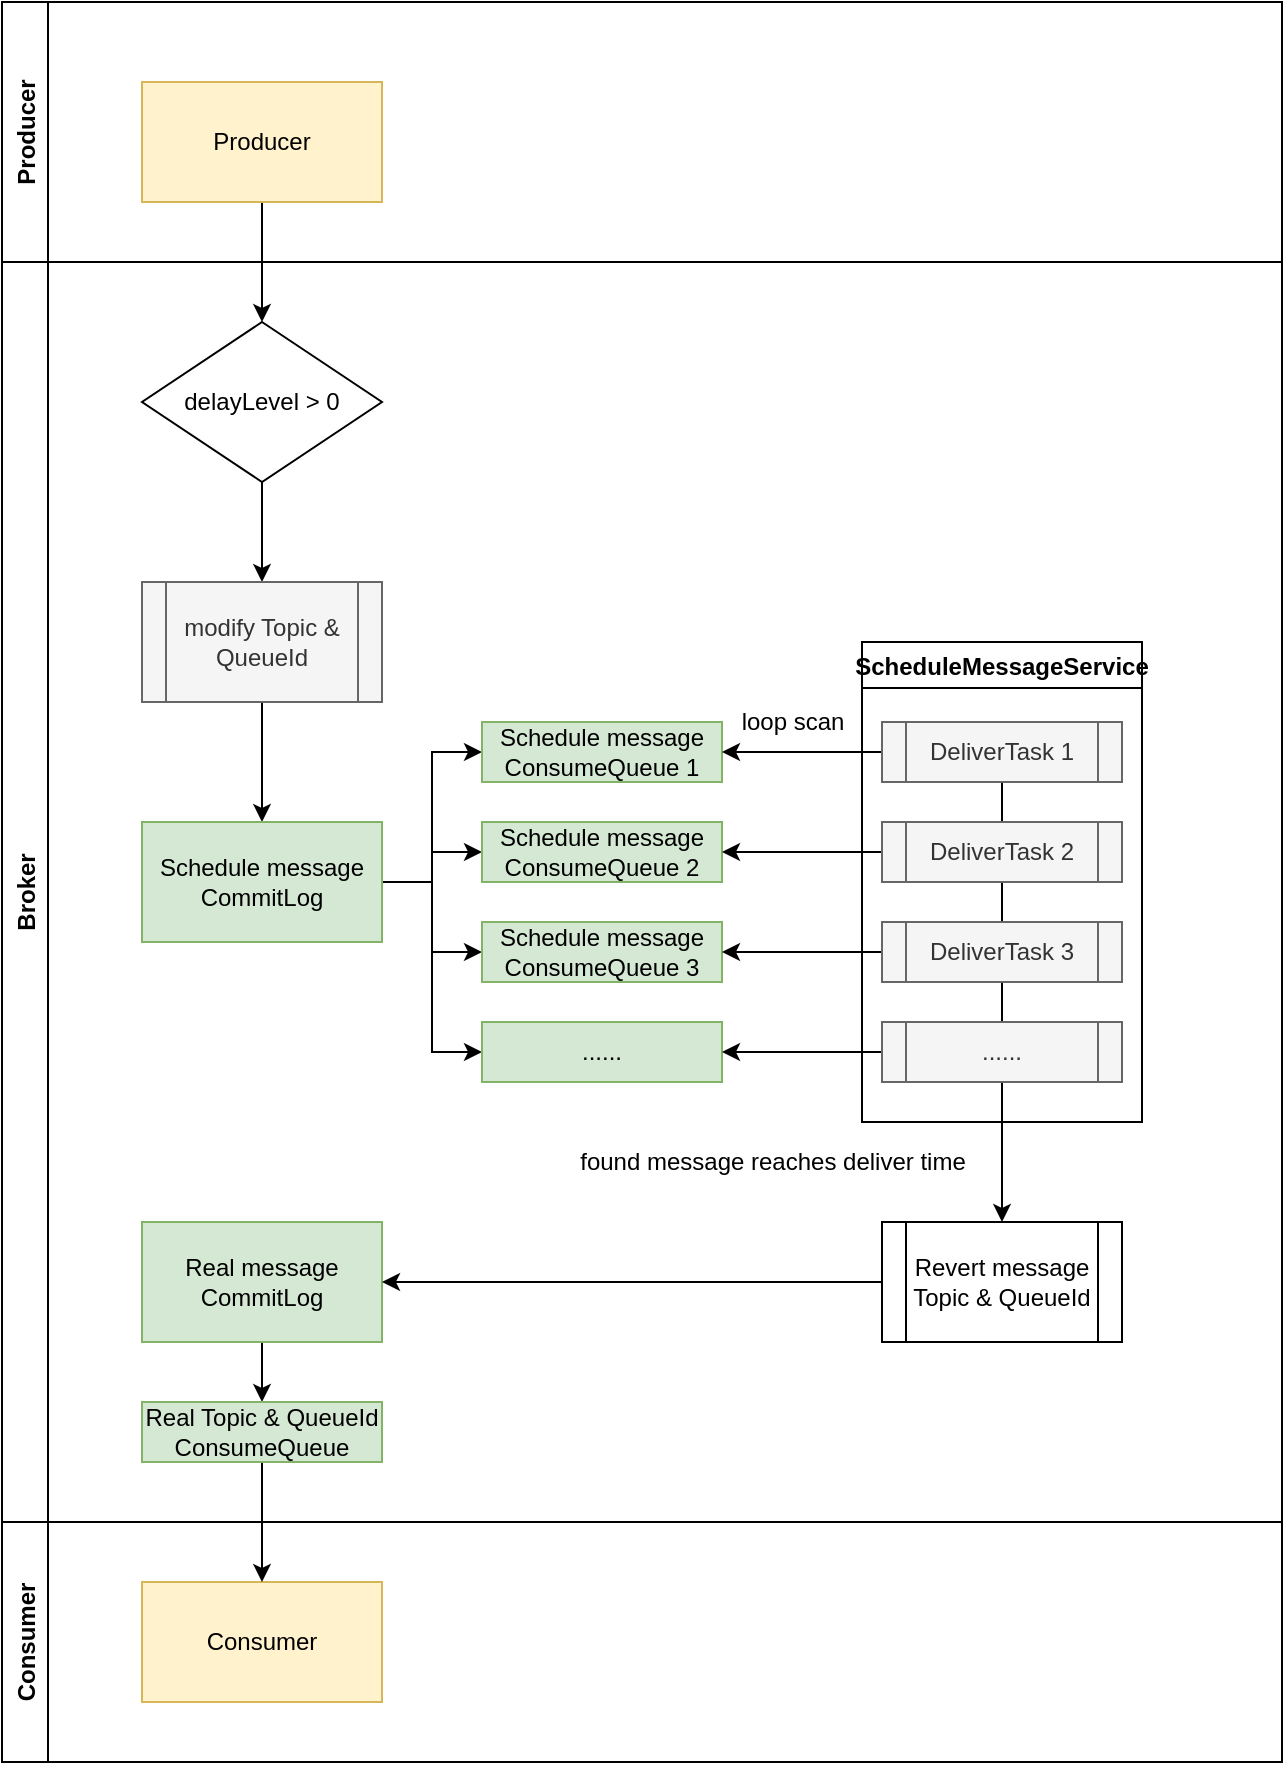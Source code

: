 <mxfile version="15.9.1" type="github">
  <diagram id="lxmAUaKbcfgkoZFE1ZIf" name="Page-1">
    <mxGraphModel dx="1422" dy="1871" grid="1" gridSize="10" guides="1" tooltips="1" connect="1" arrows="1" fold="1" page="1" pageScale="1" pageWidth="850" pageHeight="1100" math="0" shadow="0">
      <root>
        <mxCell id="0" />
        <mxCell id="1" parent="0" />
        <mxCell id="OlPUNL9DRARCpIIO6Ml5-22" style="edgeStyle=orthogonalEdgeStyle;rounded=0;orthogonalLoop=1;jettySize=auto;html=1;exitX=0.5;exitY=1;exitDx=0;exitDy=0;entryX=0.5;entryY=0;entryDx=0;entryDy=0;" edge="1" parent="1" source="OlPUNL9DRARCpIIO6Ml5-18" target="OlPUNL9DRARCpIIO6Ml5-19">
          <mxGeometry relative="1" as="geometry" />
        </mxCell>
        <mxCell id="OlPUNL9DRARCpIIO6Ml5-18" value="delayLevel &amp;gt; 0" style="rhombus;whiteSpace=wrap;html=1;" vertex="1" parent="1">
          <mxGeometry x="70" y="-940" width="120" height="80" as="geometry" />
        </mxCell>
        <mxCell id="OlPUNL9DRARCpIIO6Ml5-35" style="edgeStyle=orthogonalEdgeStyle;rounded=0;orthogonalLoop=1;jettySize=auto;html=1;exitX=0.5;exitY=1;exitDx=0;exitDy=0;entryX=0.5;entryY=0;entryDx=0;entryDy=0;" edge="1" parent="1" source="OlPUNL9DRARCpIIO6Ml5-19" target="OlPUNL9DRARCpIIO6Ml5-23">
          <mxGeometry relative="1" as="geometry" />
        </mxCell>
        <mxCell id="OlPUNL9DRARCpIIO6Ml5-19" value="modify Topic &amp;amp; QueueId" style="shape=process;whiteSpace=wrap;html=1;backgroundOutline=1;fillColor=#f5f5f5;strokeColor=#666666;fontColor=#333333;" vertex="1" parent="1">
          <mxGeometry x="70" y="-810" width="120" height="60" as="geometry" />
        </mxCell>
        <mxCell id="OlPUNL9DRARCpIIO6Ml5-7" value="Consumer" style="rounded=0;whiteSpace=wrap;html=1;fillColor=#fff2cc;strokeColor=#d6b656;" vertex="1" parent="1">
          <mxGeometry x="70" y="-310" width="120" height="60" as="geometry" />
        </mxCell>
        <mxCell id="OlPUNL9DRARCpIIO6Ml5-21" style="edgeStyle=orthogonalEdgeStyle;rounded=0;orthogonalLoop=1;jettySize=auto;html=1;entryX=0.5;entryY=0;entryDx=0;entryDy=0;" edge="1" parent="1" source="OlPUNL9DRARCpIIO6Ml5-4" target="OlPUNL9DRARCpIIO6Ml5-18">
          <mxGeometry relative="1" as="geometry" />
        </mxCell>
        <mxCell id="OlPUNL9DRARCpIIO6Ml5-4" value="Producer" style="rounded=0;whiteSpace=wrap;html=1;fillColor=#fff2cc;strokeColor=#d6b656;" vertex="1" parent="1">
          <mxGeometry x="70" y="-1060" width="120" height="60" as="geometry" />
        </mxCell>
        <mxCell id="OlPUNL9DRARCpIIO6Ml5-36" style="edgeStyle=orthogonalEdgeStyle;rounded=0;orthogonalLoop=1;jettySize=auto;html=1;exitX=1;exitY=0.5;exitDx=0;exitDy=0;entryX=0;entryY=0.5;entryDx=0;entryDy=0;" edge="1" parent="1" source="OlPUNL9DRARCpIIO6Ml5-23" target="OlPUNL9DRARCpIIO6Ml5-24">
          <mxGeometry relative="1" as="geometry" />
        </mxCell>
        <mxCell id="OlPUNL9DRARCpIIO6Ml5-37" style="edgeStyle=orthogonalEdgeStyle;rounded=0;orthogonalLoop=1;jettySize=auto;html=1;exitX=1;exitY=0.5;exitDx=0;exitDy=0;entryX=0;entryY=0.5;entryDx=0;entryDy=0;" edge="1" parent="1" source="OlPUNL9DRARCpIIO6Ml5-23" target="OlPUNL9DRARCpIIO6Ml5-25">
          <mxGeometry relative="1" as="geometry" />
        </mxCell>
        <mxCell id="OlPUNL9DRARCpIIO6Ml5-38" style="edgeStyle=orthogonalEdgeStyle;rounded=0;orthogonalLoop=1;jettySize=auto;html=1;exitX=1;exitY=0.5;exitDx=0;exitDy=0;entryX=0;entryY=0.5;entryDx=0;entryDy=0;" edge="1" parent="1" source="OlPUNL9DRARCpIIO6Ml5-23" target="OlPUNL9DRARCpIIO6Ml5-26">
          <mxGeometry relative="1" as="geometry" />
        </mxCell>
        <mxCell id="OlPUNL9DRARCpIIO6Ml5-39" style="edgeStyle=orthogonalEdgeStyle;rounded=0;orthogonalLoop=1;jettySize=auto;html=1;exitX=1;exitY=0.5;exitDx=0;exitDy=0;entryX=0;entryY=0.5;entryDx=0;entryDy=0;" edge="1" parent="1" source="OlPUNL9DRARCpIIO6Ml5-23" target="OlPUNL9DRARCpIIO6Ml5-32">
          <mxGeometry relative="1" as="geometry" />
        </mxCell>
        <mxCell id="OlPUNL9DRARCpIIO6Ml5-23" value="Schedule message&lt;br&gt;CommitLog" style="rounded=0;whiteSpace=wrap;html=1;fillColor=#d5e8d4;strokeColor=#82b366;" vertex="1" parent="1">
          <mxGeometry x="70" y="-690" width="120" height="60" as="geometry" />
        </mxCell>
        <mxCell id="OlPUNL9DRARCpIIO6Ml5-24" value="Schedule message&lt;br&gt;ConsumeQueue 1" style="rounded=0;whiteSpace=wrap;html=1;fillColor=#d5e8d4;strokeColor=#82b366;" vertex="1" parent="1">
          <mxGeometry x="240" y="-740" width="120" height="30" as="geometry" />
        </mxCell>
        <mxCell id="OlPUNL9DRARCpIIO6Ml5-25" value="Schedule message&lt;br&gt;ConsumeQueue 2" style="rounded=0;whiteSpace=wrap;html=1;fillColor=#d5e8d4;strokeColor=#82b366;" vertex="1" parent="1">
          <mxGeometry x="240" y="-690" width="120" height="30" as="geometry" />
        </mxCell>
        <mxCell id="OlPUNL9DRARCpIIO6Ml5-26" value="Schedule message&lt;br&gt;ConsumeQueue 3" style="rounded=0;whiteSpace=wrap;html=1;fillColor=#d5e8d4;strokeColor=#82b366;" vertex="1" parent="1">
          <mxGeometry x="240" y="-640" width="120" height="30" as="geometry" />
        </mxCell>
        <mxCell id="OlPUNL9DRARCpIIO6Ml5-40" style="edgeStyle=orthogonalEdgeStyle;rounded=0;orthogonalLoop=1;jettySize=auto;html=1;exitX=0;exitY=0.5;exitDx=0;exitDy=0;entryX=1;entryY=0.5;entryDx=0;entryDy=0;" edge="1" parent="1" source="OlPUNL9DRARCpIIO6Ml5-27" target="OlPUNL9DRARCpIIO6Ml5-24">
          <mxGeometry relative="1" as="geometry" />
        </mxCell>
        <mxCell id="OlPUNL9DRARCpIIO6Ml5-48" style="edgeStyle=orthogonalEdgeStyle;rounded=0;orthogonalLoop=1;jettySize=auto;html=1;exitX=0.5;exitY=1;exitDx=0;exitDy=0;entryX=0.5;entryY=0;entryDx=0;entryDy=0;" edge="1" parent="1" source="OlPUNL9DRARCpIIO6Ml5-27" target="OlPUNL9DRARCpIIO6Ml5-47">
          <mxGeometry relative="1" as="geometry" />
        </mxCell>
        <mxCell id="OlPUNL9DRARCpIIO6Ml5-27" value="DeliverTask 1" style="shape=process;whiteSpace=wrap;html=1;backgroundOutline=1;fillColor=#f5f5f5;fontColor=#333333;strokeColor=#666666;" vertex="1" parent="1">
          <mxGeometry x="440" y="-740" width="120" height="30" as="geometry" />
        </mxCell>
        <mxCell id="OlPUNL9DRARCpIIO6Ml5-42" style="edgeStyle=orthogonalEdgeStyle;rounded=0;orthogonalLoop=1;jettySize=auto;html=1;exitX=0;exitY=0.5;exitDx=0;exitDy=0;entryX=1;entryY=0.5;entryDx=0;entryDy=0;" edge="1" parent="1" source="OlPUNL9DRARCpIIO6Ml5-28" target="OlPUNL9DRARCpIIO6Ml5-25">
          <mxGeometry relative="1" as="geometry" />
        </mxCell>
        <mxCell id="OlPUNL9DRARCpIIO6Ml5-28" value="DeliverTask 2" style="shape=process;whiteSpace=wrap;html=1;backgroundOutline=1;fillColor=#f5f5f5;fontColor=#333333;strokeColor=#666666;" vertex="1" parent="1">
          <mxGeometry x="440" y="-690" width="120" height="30" as="geometry" />
        </mxCell>
        <mxCell id="OlPUNL9DRARCpIIO6Ml5-43" style="edgeStyle=orthogonalEdgeStyle;rounded=0;orthogonalLoop=1;jettySize=auto;html=1;exitX=0;exitY=0.5;exitDx=0;exitDy=0;" edge="1" parent="1" source="OlPUNL9DRARCpIIO6Ml5-29" target="OlPUNL9DRARCpIIO6Ml5-26">
          <mxGeometry relative="1" as="geometry" />
        </mxCell>
        <mxCell id="OlPUNL9DRARCpIIO6Ml5-29" value="DeliverTask 3" style="shape=process;whiteSpace=wrap;html=1;backgroundOutline=1;fillColor=#f5f5f5;fontColor=#333333;strokeColor=#666666;" vertex="1" parent="1">
          <mxGeometry x="440" y="-640" width="120" height="30" as="geometry" />
        </mxCell>
        <mxCell id="OlPUNL9DRARCpIIO6Ml5-32" value="......" style="rounded=0;whiteSpace=wrap;html=1;fillColor=#d5e8d4;strokeColor=#82b366;" vertex="1" parent="1">
          <mxGeometry x="240" y="-590" width="120" height="30" as="geometry" />
        </mxCell>
        <mxCell id="OlPUNL9DRARCpIIO6Ml5-44" style="edgeStyle=orthogonalEdgeStyle;rounded=0;orthogonalLoop=1;jettySize=auto;html=1;exitX=0;exitY=0.5;exitDx=0;exitDy=0;entryX=1;entryY=0.5;entryDx=0;entryDy=0;" edge="1" parent="1" source="OlPUNL9DRARCpIIO6Ml5-33" target="OlPUNL9DRARCpIIO6Ml5-32">
          <mxGeometry relative="1" as="geometry" />
        </mxCell>
        <mxCell id="OlPUNL9DRARCpIIO6Ml5-33" value="......" style="shape=process;whiteSpace=wrap;html=1;backgroundOutline=1;fillColor=#f5f5f5;fontColor=#333333;strokeColor=#666666;" vertex="1" parent="1">
          <mxGeometry x="440" y="-590" width="120" height="30" as="geometry" />
        </mxCell>
        <mxCell id="OlPUNL9DRARCpIIO6Ml5-34" value="ScheduleMessageService" style="swimlane;" vertex="1" parent="1">
          <mxGeometry x="430" y="-780" width="140" height="240" as="geometry" />
        </mxCell>
        <mxCell id="OlPUNL9DRARCpIIO6Ml5-41" value="loop scan" style="text;html=1;align=center;verticalAlign=middle;resizable=0;points=[];autosize=1;strokeColor=none;fillColor=none;" vertex="1" parent="1">
          <mxGeometry x="360" y="-750" width="70" height="20" as="geometry" />
        </mxCell>
        <mxCell id="OlPUNL9DRARCpIIO6Ml5-52" style="edgeStyle=orthogonalEdgeStyle;rounded=0;orthogonalLoop=1;jettySize=auto;html=1;exitX=0.5;exitY=1;exitDx=0;exitDy=0;entryX=0.5;entryY=0;entryDx=0;entryDy=0;fontColor=#000000;" edge="1" parent="1" source="OlPUNL9DRARCpIIO6Ml5-45" target="OlPUNL9DRARCpIIO6Ml5-51">
          <mxGeometry relative="1" as="geometry" />
        </mxCell>
        <mxCell id="OlPUNL9DRARCpIIO6Ml5-45" value="Real message&lt;br&gt;CommitLog" style="rounded=0;whiteSpace=wrap;html=1;fillColor=#d5e8d4;strokeColor=#82b366;" vertex="1" parent="1">
          <mxGeometry x="70" y="-490" width="120" height="60" as="geometry" />
        </mxCell>
        <mxCell id="OlPUNL9DRARCpIIO6Ml5-50" style="edgeStyle=orthogonalEdgeStyle;rounded=0;orthogonalLoop=1;jettySize=auto;html=1;exitX=0;exitY=0.5;exitDx=0;exitDy=0;entryX=1;entryY=0.5;entryDx=0;entryDy=0;" edge="1" parent="1" source="OlPUNL9DRARCpIIO6Ml5-47" target="OlPUNL9DRARCpIIO6Ml5-45">
          <mxGeometry relative="1" as="geometry" />
        </mxCell>
        <mxCell id="OlPUNL9DRARCpIIO6Ml5-47" value="Revert message Topic &amp;amp; QueueId" style="shape=process;whiteSpace=wrap;html=1;backgroundOutline=1;" vertex="1" parent="1">
          <mxGeometry x="440" y="-490" width="120" height="60" as="geometry" />
        </mxCell>
        <mxCell id="OlPUNL9DRARCpIIO6Ml5-49" value="found message reaches deliver time" style="text;html=1;align=center;verticalAlign=middle;resizable=0;points=[];autosize=1;strokeColor=none;fillColor=none;" vertex="1" parent="1">
          <mxGeometry x="280" y="-530" width="210" height="20" as="geometry" />
        </mxCell>
        <mxCell id="OlPUNL9DRARCpIIO6Ml5-53" style="edgeStyle=orthogonalEdgeStyle;rounded=0;orthogonalLoop=1;jettySize=auto;html=1;exitX=0.5;exitY=1;exitDx=0;exitDy=0;entryX=0.5;entryY=0;entryDx=0;entryDy=0;fontColor=#000000;" edge="1" parent="1" source="OlPUNL9DRARCpIIO6Ml5-51" target="OlPUNL9DRARCpIIO6Ml5-7">
          <mxGeometry relative="1" as="geometry" />
        </mxCell>
        <mxCell id="OlPUNL9DRARCpIIO6Ml5-51" value="Real Topic &amp;amp; QueueId&lt;br&gt;ConsumeQueue" style="rounded=0;whiteSpace=wrap;html=1;fillColor=#d5e8d4;strokeColor=#82b366;" vertex="1" parent="1">
          <mxGeometry x="70" y="-400" width="120" height="30" as="geometry" />
        </mxCell>
        <mxCell id="OlPUNL9DRARCpIIO6Ml5-54" value="Producer" style="swimlane;horizontal=0;fontColor=#000000;" vertex="1" parent="1">
          <mxGeometry y="-1100" width="640" height="130" as="geometry" />
        </mxCell>
        <mxCell id="OlPUNL9DRARCpIIO6Ml5-56" value="Broker" style="swimlane;horizontal=0;fontColor=#000000;" vertex="1" parent="1">
          <mxGeometry y="-970" width="640" height="630" as="geometry" />
        </mxCell>
        <mxCell id="OlPUNL9DRARCpIIO6Ml5-57" value="Consumer" style="swimlane;horizontal=0;fontColor=#000000;" vertex="1" parent="1">
          <mxGeometry y="-340" width="640" height="120" as="geometry" />
        </mxCell>
      </root>
    </mxGraphModel>
  </diagram>
</mxfile>
